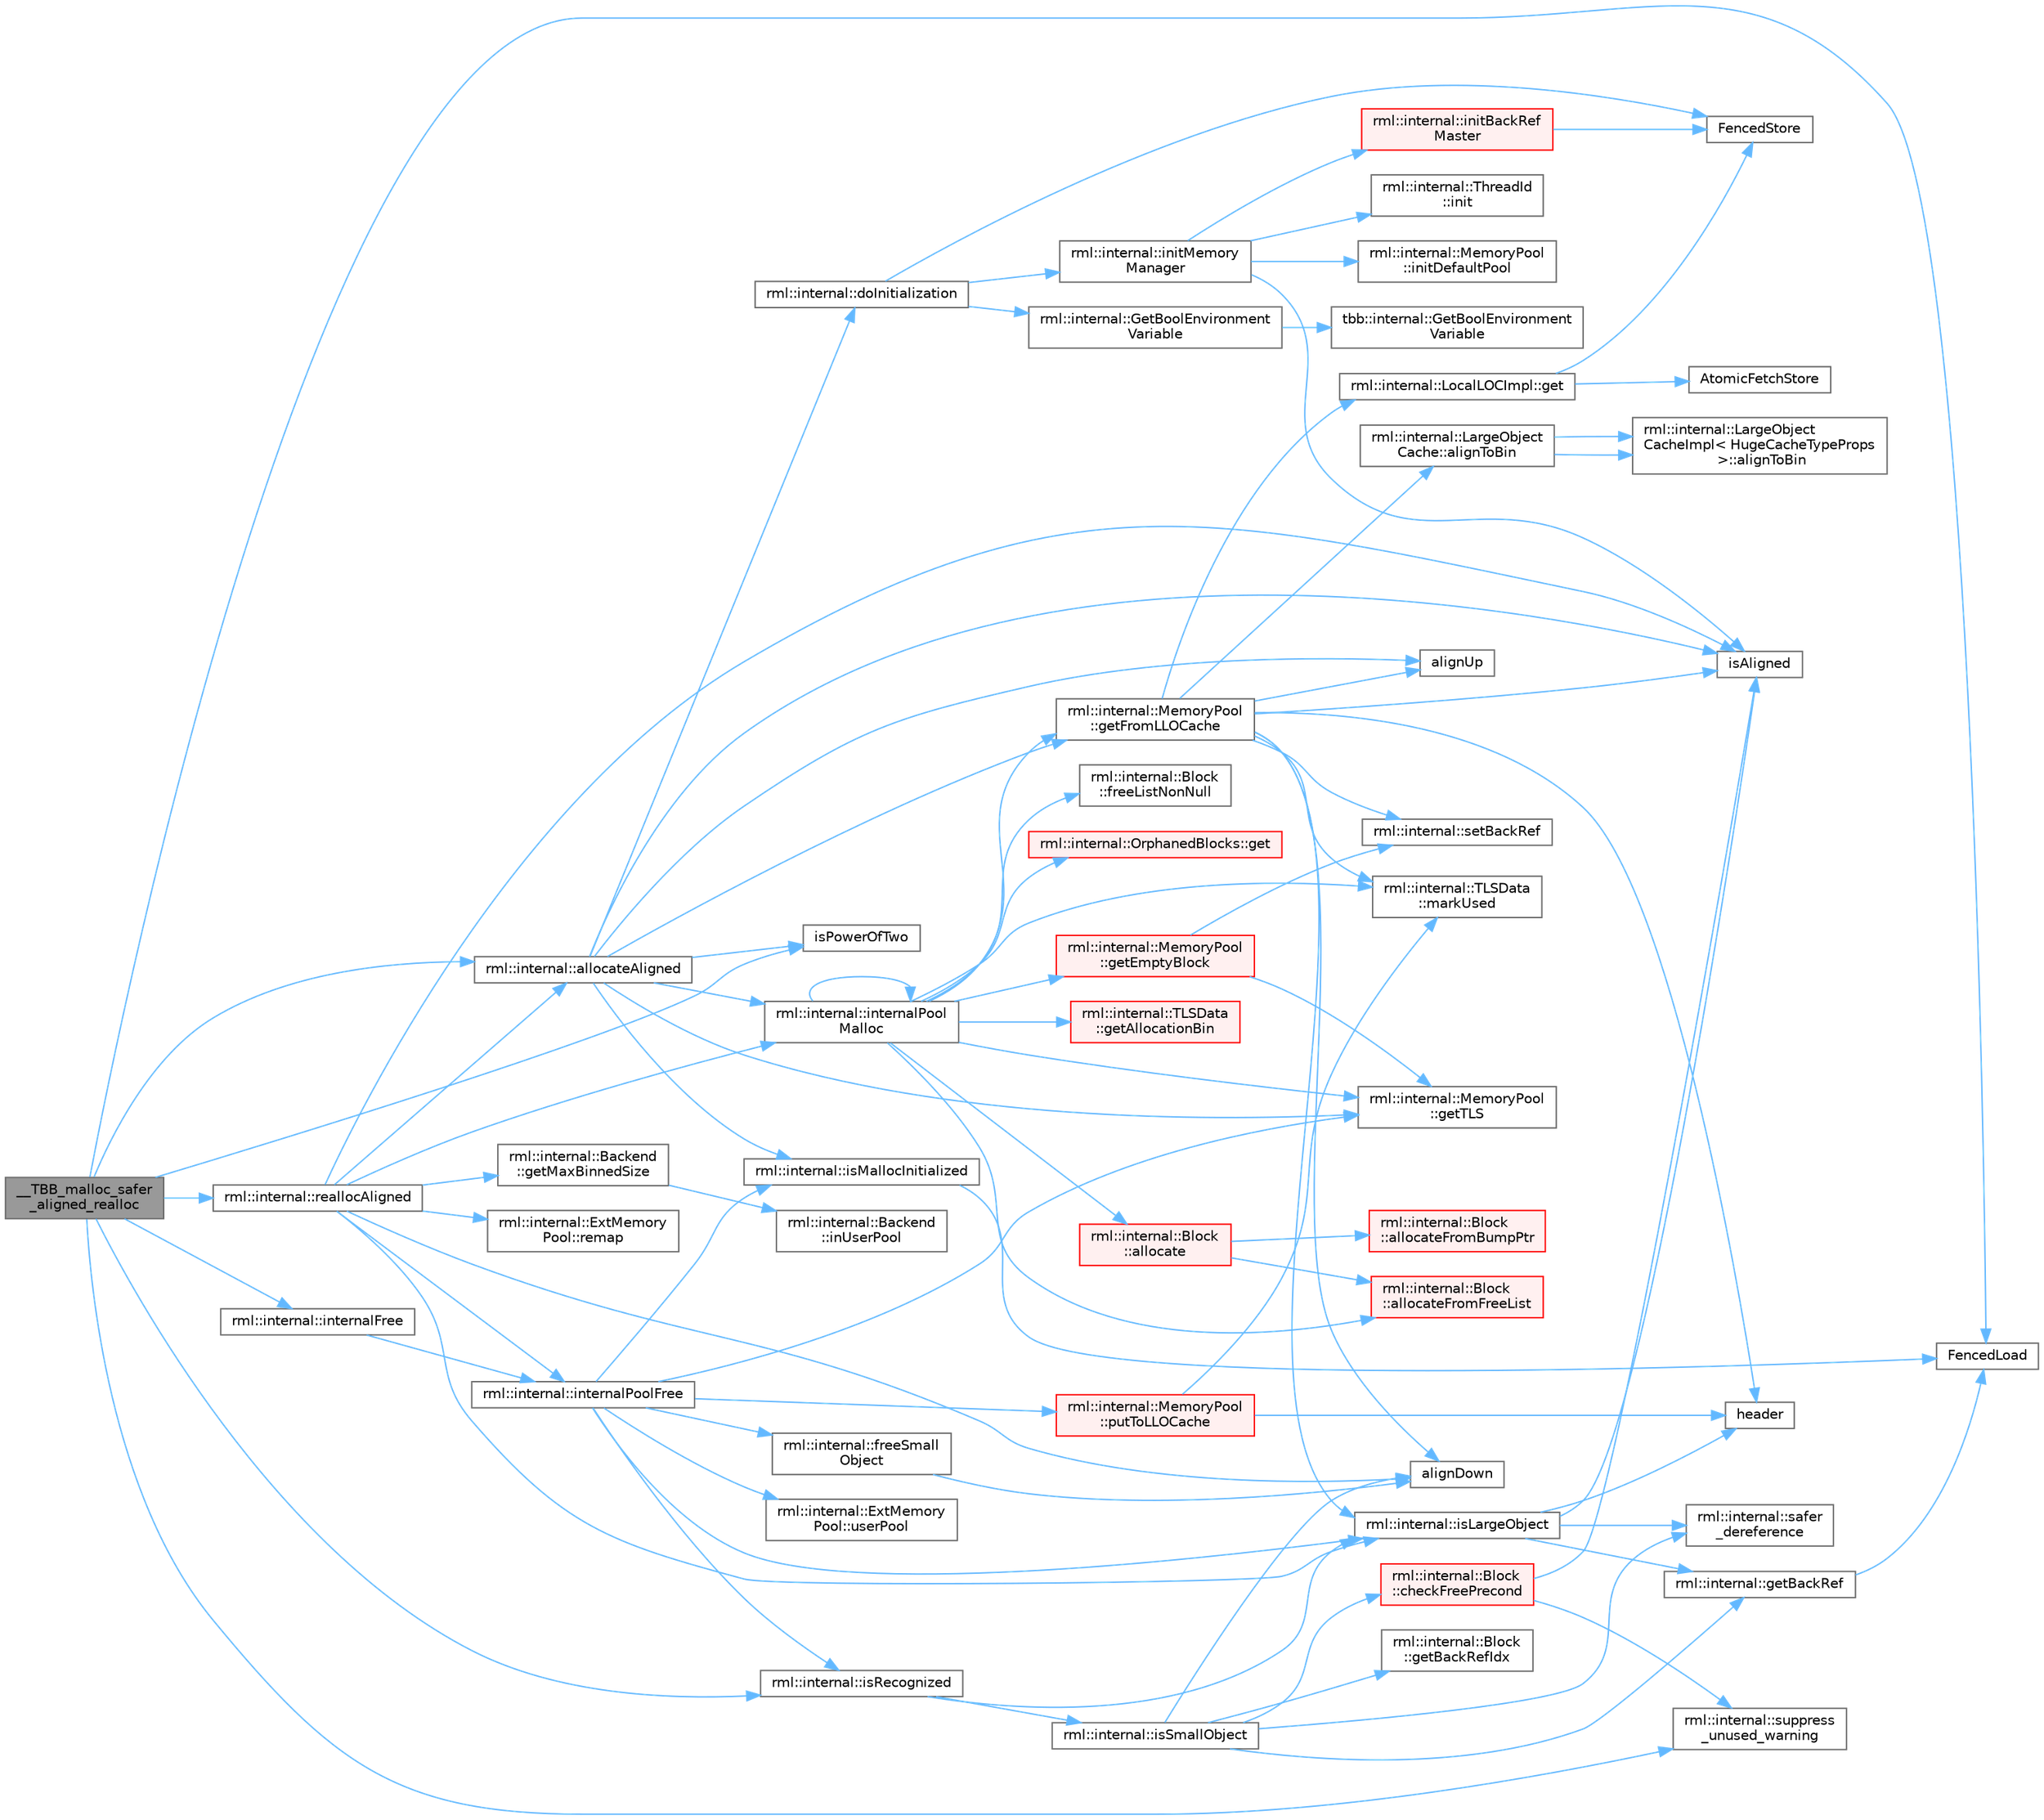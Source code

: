 digraph "__TBB_malloc_safer_aligned_realloc"
{
 // LATEX_PDF_SIZE
  bgcolor="transparent";
  edge [fontname=Helvetica,fontsize=10,labelfontname=Helvetica,labelfontsize=10];
  node [fontname=Helvetica,fontsize=10,shape=box,height=0.2,width=0.4];
  rankdir="LR";
  Node1 [id="Node000001",label="__TBB_malloc_safer\l_aligned_realloc",height=0.2,width=0.4,color="gray40", fillcolor="grey60", style="filled", fontcolor="black",tooltip=" "];
  Node1 -> Node2 [id="edge87_Node000001_Node000002",color="steelblue1",style="solid",tooltip=" "];
  Node2 [id="Node000002",label="rml::internal::allocateAligned",height=0.2,width=0.4,color="grey40", fillcolor="white", style="filled",URL="$namespacerml_1_1internal.html#a8de88aa18618ca387871e41654bef552",tooltip=" "];
  Node2 -> Node3 [id="edge88_Node000002_Node000003",color="steelblue1",style="solid",tooltip=" "];
  Node3 [id="Node000003",label="alignUp",height=0.2,width=0.4,color="grey40", fillcolor="white", style="filled",URL="$shared__utils_8h.html#abf7a0e928f58ffeeefa291f674c30d69",tooltip=" "];
  Node2 -> Node4 [id="edge89_Node000002_Node000004",color="steelblue1",style="solid",tooltip=" "];
  Node4 [id="Node000004",label="rml::internal::doInitialization",height=0.2,width=0.4,color="grey40", fillcolor="white", style="filled",URL="$namespacerml_1_1internal.html#aad59cc02d849210b00c8587544e44e20",tooltip="Ensures that initMemoryManager() is called once and only once."];
  Node4 -> Node5 [id="edge90_Node000004_Node000005",color="steelblue1",style="solid",tooltip=" "];
  Node5 [id="Node000005",label="FencedStore",height=0.2,width=0.4,color="grey40", fillcolor="white", style="filled",URL="$_synchronize_8h.html#a19886ee3899c0a2435ea9840116ea325",tooltip=" "];
  Node4 -> Node6 [id="edge91_Node000004_Node000006",color="steelblue1",style="solid",tooltip=" "];
  Node6 [id="Node000006",label="rml::internal::GetBoolEnvironment\lVariable",height=0.2,width=0.4,color="grey40", fillcolor="white", style="filled",URL="$namespacerml_1_1internal.html#acbf202195ce55902f2237ab9e8de3be5",tooltip=" "];
  Node6 -> Node7 [id="edge92_Node000006_Node000007",color="steelblue1",style="solid",tooltip=" "];
  Node7 [id="Node000007",label="tbb::internal::GetBoolEnvironment\lVariable",height=0.2,width=0.4,color="grey40", fillcolor="white", style="filled",URL="$namespacetbb_1_1internal.html#a97d6c00654cc85d4c072f1a082c8c28a",tooltip=" "];
  Node4 -> Node8 [id="edge93_Node000004_Node000008",color="steelblue1",style="solid",tooltip=" "];
  Node8 [id="Node000008",label="rml::internal::initMemory\lManager",height=0.2,width=0.4,color="grey40", fillcolor="white", style="filled",URL="$namespacerml_1_1internal.html#ab24be00d5e9e602105742c4b1c7903a4",tooltip=" "];
  Node8 -> Node9 [id="edge94_Node000008_Node000009",color="steelblue1",style="solid",tooltip=" "];
  Node9 [id="Node000009",label="rml::internal::ThreadId\l::init",height=0.2,width=0.4,color="grey40", fillcolor="white", style="filled",URL="$classrml_1_1internal_1_1_thread_id.html#a58d4cb2156367a2fc468f6daf5cbded2",tooltip=" "];
  Node8 -> Node10 [id="edge95_Node000008_Node000010",color="steelblue1",style="solid",tooltip=" "];
  Node10 [id="Node000010",label="rml::internal::initBackRef\lMaster",height=0.2,width=0.4,color="red", fillcolor="#FFF0F0", style="filled",URL="$namespacerml_1_1internal.html#a35c262cb0badff1e3b2a9df6357a344a",tooltip=" "];
  Node10 -> Node5 [id="edge96_Node000010_Node000005",color="steelblue1",style="solid",tooltip=" "];
  Node8 -> Node59 [id="edge97_Node000008_Node000059",color="steelblue1",style="solid",tooltip=" "];
  Node59 [id="Node000059",label="rml::internal::MemoryPool\l::initDefaultPool",height=0.2,width=0.4,color="grey40", fillcolor="white", style="filled",URL="$classrml_1_1internal_1_1_memory_pool.html#add7381e97285946d931d763e07dee7e5",tooltip=" "];
  Node8 -> Node29 [id="edge98_Node000008_Node000029",color="steelblue1",style="solid",tooltip=" "];
  Node29 [id="Node000029",label="isAligned",height=0.2,width=0.4,color="grey40", fillcolor="white", style="filled",URL="$_customize_8h.html#a717f2c2c0501922cd654a5ebf49b287e",tooltip=" "];
  Node2 -> Node60 [id="edge99_Node000002_Node000060",color="steelblue1",style="solid",tooltip=" "];
  Node60 [id="Node000060",label="rml::internal::MemoryPool\l::getFromLLOCache",height=0.2,width=0.4,color="grey40", fillcolor="white", style="filled",URL="$classrml_1_1internal_1_1_memory_pool.html#af1f6175add16b2b950447b8b4c6bf491",tooltip=" "];
  Node60 -> Node23 [id="edge100_Node000060_Node000023",color="steelblue1",style="solid",tooltip=" "];
  Node23 [id="Node000023",label="alignDown",height=0.2,width=0.4,color="grey40", fillcolor="white", style="filled",URL="$shared__utils_8h.html#ab3918cd2395835f90b78b96d4e1e2390",tooltip=" "];
  Node60 -> Node61 [id="edge101_Node000060_Node000061",color="steelblue1",style="solid",tooltip=" "];
  Node61 [id="Node000061",label="rml::internal::LargeObject\lCache::alignToBin",height=0.2,width=0.4,color="grey40", fillcolor="white", style="filled",URL="$classrml_1_1internal_1_1_large_object_cache.html#a60b70cf5fd394c20459885fa6f093cb2",tooltip=" "];
  Node61 -> Node62 [id="edge102_Node000061_Node000062",color="steelblue1",style="solid",tooltip=" "];
  Node62 [id="Node000062",label="rml::internal::LargeObject\lCacheImpl\< HugeCacheTypeProps\l \>::alignToBin",height=0.2,width=0.4,color="grey40", fillcolor="white", style="filled",URL="$classrml_1_1internal_1_1_large_object_cache_impl.html#a01f6ac36f886dfe3a705818b82f739ed",tooltip=" "];
  Node61 -> Node62 [id="edge103_Node000061_Node000062",color="steelblue1",style="solid",tooltip=" "];
  Node60 -> Node3 [id="edge104_Node000060_Node000003",color="steelblue1",style="solid",tooltip=" "];
  Node60 -> Node63 [id="edge105_Node000060_Node000063",color="steelblue1",style="solid",tooltip=" "];
  Node63 [id="Node000063",label="rml::internal::LocalLOCImpl::get",height=0.2,width=0.4,color="grey40", fillcolor="white", style="filled",URL="$classrml_1_1internal_1_1_local_l_o_c_impl.html#af40a0514dcc47ac4ceccfea084adb199",tooltip=" "];
  Node63 -> Node64 [id="edge106_Node000063_Node000064",color="steelblue1",style="solid",tooltip=" "];
  Node64 [id="Node000064",label="AtomicFetchStore",height=0.2,width=0.4,color="grey40", fillcolor="white", style="filled",URL="$_synchronize_8h.html#a8f959802bcef862416aed96fe5c6e601",tooltip=" "];
  Node63 -> Node5 [id="edge107_Node000063_Node000005",color="steelblue1",style="solid",tooltip=" "];
  Node60 -> Node65 [id="edge108_Node000060_Node000065",color="steelblue1",style="solid",tooltip=" "];
  Node65 [id="Node000065",label="header",height=0.2,width=0.4,color="grey40", fillcolor="white", style="filled",URL="$cblat1_8f.html#a410931b600854e6dd3e253731606117e",tooltip=" "];
  Node60 -> Node29 [id="edge109_Node000060_Node000029",color="steelblue1",style="solid",tooltip=" "];
  Node60 -> Node66 [id="edge110_Node000060_Node000066",color="steelblue1",style="solid",tooltip=" "];
  Node66 [id="Node000066",label="rml::internal::isLargeObject",height=0.2,width=0.4,color="grey40", fillcolor="white", style="filled",URL="$namespacerml_1_1internal.html#a730f387568a0a522e003dca4246eb393",tooltip=" "];
  Node66 -> Node67 [id="edge111_Node000066_Node000067",color="steelblue1",style="solid",tooltip=" "];
  Node67 [id="Node000067",label="rml::internal::getBackRef",height=0.2,width=0.4,color="grey40", fillcolor="white", style="filled",URL="$namespacerml_1_1internal.html#a674d3a46d675ee1887142a9118f48927",tooltip=" "];
  Node67 -> Node19 [id="edge112_Node000067_Node000019",color="steelblue1",style="solid",tooltip=" "];
  Node19 [id="Node000019",label="FencedLoad",height=0.2,width=0.4,color="grey40", fillcolor="white", style="filled",URL="$_synchronize_8h.html#a0792980ea26344eaf2fc0a4112b5d848",tooltip=" "];
  Node66 -> Node65 [id="edge113_Node000066_Node000065",color="steelblue1",style="solid",tooltip=" "];
  Node66 -> Node29 [id="edge114_Node000066_Node000029",color="steelblue1",style="solid",tooltip=" "];
  Node66 -> Node68 [id="edge115_Node000066_Node000068",color="steelblue1",style="solid",tooltip=" "];
  Node68 [id="Node000068",label="rml::internal::safer\l_dereference",height=0.2,width=0.4,color="grey40", fillcolor="white", style="filled",URL="$namespacerml_1_1internal.html#ad1ffc431b9c2d1e7109a72599d761792",tooltip=" "];
  Node60 -> Node69 [id="edge116_Node000060_Node000069",color="steelblue1",style="solid",tooltip=" "];
  Node69 [id="Node000069",label="rml::internal::TLSData\l::markUsed",height=0.2,width=0.4,color="grey40", fillcolor="white", style="filled",URL="$classrml_1_1internal_1_1_t_l_s_data.html#afabda6a63ddb1942d1d5a7a06f41e2ae",tooltip=" "];
  Node60 -> Node70 [id="edge117_Node000060_Node000070",color="steelblue1",style="solid",tooltip=" "];
  Node70 [id="Node000070",label="rml::internal::setBackRef",height=0.2,width=0.4,color="grey40", fillcolor="white", style="filled",URL="$namespacerml_1_1internal.html#aa5ddbf0f60817126c51b54ca648caf34",tooltip=" "];
  Node2 -> Node71 [id="edge118_Node000002_Node000071",color="steelblue1",style="solid",tooltip=" "];
  Node71 [id="Node000071",label="rml::internal::MemoryPool\l::getTLS",height=0.2,width=0.4,color="grey40", fillcolor="white", style="filled",URL="$classrml_1_1internal_1_1_memory_pool.html#acdf684e1b29c9d00886d97b909798488",tooltip=" "];
  Node2 -> Node72 [id="edge119_Node000002_Node000072",color="steelblue1",style="solid",tooltip=" "];
  Node72 [id="Node000072",label="rml::internal::internalPool\lMalloc",height=0.2,width=0.4,color="grey40", fillcolor="white", style="filled",URL="$namespacerml_1_1internal.html#a341c0310d4c1374c96acc18cd37eba26",tooltip=" "];
  Node72 -> Node73 [id="edge120_Node000072_Node000073",color="steelblue1",style="solid",tooltip=" "];
  Node73 [id="Node000073",label="rml::internal::Block\l::allocate",height=0.2,width=0.4,color="red", fillcolor="#FFF0F0", style="filled",URL="$classrml_1_1internal_1_1_block.html#ab304c726e184fcd2cad31e30306e07ab",tooltip=" "];
  Node73 -> Node74 [id="edge121_Node000073_Node000074",color="steelblue1",style="solid",tooltip=" "];
  Node74 [id="Node000074",label="rml::internal::Block\l::allocateFromBumpPtr",height=0.2,width=0.4,color="red", fillcolor="#FFF0F0", style="filled",URL="$classrml_1_1internal_1_1_block.html#a15badeb7c104a8f860a7375ed648a43e",tooltip=" "];
  Node73 -> Node80 [id="edge122_Node000073_Node000080",color="steelblue1",style="solid",tooltip=" "];
  Node80 [id="Node000080",label="rml::internal::Block\l::allocateFromFreeList",height=0.2,width=0.4,color="red", fillcolor="#FFF0F0", style="filled",URL="$classrml_1_1internal_1_1_block.html#a49c5382153edd22b031869f0a822f9f2",tooltip=" "];
  Node72 -> Node80 [id="edge123_Node000072_Node000080",color="steelblue1",style="solid",tooltip=" "];
  Node72 -> Node82 [id="edge124_Node000072_Node000082",color="steelblue1",style="solid",tooltip=" "];
  Node82 [id="Node000082",label="rml::internal::Block\l::freeListNonNull",height=0.2,width=0.4,color="grey40", fillcolor="white", style="filled",URL="$classrml_1_1internal_1_1_block.html#a624decb3bf1a4f7ab0b66e3ae0fb1324",tooltip=" "];
  Node72 -> Node83 [id="edge125_Node000072_Node000083",color="steelblue1",style="solid",tooltip=" "];
  Node83 [id="Node000083",label="rml::internal::OrphanedBlocks::get",height=0.2,width=0.4,color="red", fillcolor="#FFF0F0", style="filled",URL="$classrml_1_1internal_1_1_orphaned_blocks.html#a3ed9f9cf98cd6c788195e57408c5ed26",tooltip=" "];
  Node72 -> Node84 [id="edge126_Node000072_Node000084",color="steelblue1",style="solid",tooltip=" "];
  Node84 [id="Node000084",label="rml::internal::TLSData\l::getAllocationBin",height=0.2,width=0.4,color="red", fillcolor="#FFF0F0", style="filled",URL="$classrml_1_1internal_1_1_t_l_s_data.html#a26c607a6304c0fa325c6604cf7c767ea",tooltip=" "];
  Node72 -> Node85 [id="edge127_Node000072_Node000085",color="steelblue1",style="solid",tooltip=" "];
  Node85 [id="Node000085",label="rml::internal::MemoryPool\l::getEmptyBlock",height=0.2,width=0.4,color="red", fillcolor="#FFF0F0", style="filled",URL="$classrml_1_1internal_1_1_memory_pool.html#a16261e62d2c6418981ade9a7ea23d5d0",tooltip=" "];
  Node85 -> Node71 [id="edge128_Node000085_Node000071",color="steelblue1",style="solid",tooltip=" "];
  Node85 -> Node70 [id="edge129_Node000085_Node000070",color="steelblue1",style="solid",tooltip=" "];
  Node72 -> Node60 [id="edge130_Node000072_Node000060",color="steelblue1",style="solid",tooltip=" "];
  Node72 -> Node71 [id="edge131_Node000072_Node000071",color="steelblue1",style="solid",tooltip=" "];
  Node72 -> Node72 [id="edge132_Node000072_Node000072",color="steelblue1",style="solid",tooltip=" "];
  Node72 -> Node69 [id="edge133_Node000072_Node000069",color="steelblue1",style="solid",tooltip=" "];
  Node2 -> Node29 [id="edge134_Node000002_Node000029",color="steelblue1",style="solid",tooltip=" "];
  Node2 -> Node89 [id="edge135_Node000002_Node000089",color="steelblue1",style="solid",tooltip=" "];
  Node89 [id="Node000089",label="rml::internal::isMallocInitialized",height=0.2,width=0.4,color="grey40", fillcolor="white", style="filled",URL="$namespacerml_1_1internal.html#a61c4d632ea815cbeea8ed0ee72e06ac7",tooltip=" "];
  Node89 -> Node19 [id="edge136_Node000089_Node000019",color="steelblue1",style="solid",tooltip=" "];
  Node2 -> Node90 [id="edge137_Node000002_Node000090",color="steelblue1",style="solid",tooltip=" "];
  Node90 [id="Node000090",label="isPowerOfTwo",height=0.2,width=0.4,color="grey40", fillcolor="white", style="filled",URL="$_customize_8h.html#acd7827300d6ae7b109ba374f9fd9e7dd",tooltip=" "];
  Node1 -> Node19 [id="edge138_Node000001_Node000019",color="steelblue1",style="solid",tooltip=" "];
  Node1 -> Node91 [id="edge139_Node000001_Node000091",color="steelblue1",style="solid",tooltip=" "];
  Node91 [id="Node000091",label="rml::internal::internalFree",height=0.2,width=0.4,color="grey40", fillcolor="white", style="filled",URL="$namespacerml_1_1internal.html#a91eeaa067e3fdf5618b5a65b8b368231",tooltip=" "];
  Node91 -> Node92 [id="edge140_Node000091_Node000092",color="steelblue1",style="solid",tooltip=" "];
  Node92 [id="Node000092",label="rml::internal::internalPoolFree",height=0.2,width=0.4,color="grey40", fillcolor="white", style="filled",URL="$namespacerml_1_1internal.html#a8bff2023b8463f38317c75980f21e0db",tooltip=" "];
  Node92 -> Node93 [id="edge141_Node000092_Node000093",color="steelblue1",style="solid",tooltip=" "];
  Node93 [id="Node000093",label="rml::internal::freeSmall\lObject",height=0.2,width=0.4,color="grey40", fillcolor="white", style="filled",URL="$namespacerml_1_1internal.html#adeac248637575859a6e8f733ba15060e",tooltip=" "];
  Node93 -> Node23 [id="edge142_Node000093_Node000023",color="steelblue1",style="solid",tooltip=" "];
  Node92 -> Node71 [id="edge143_Node000092_Node000071",color="steelblue1",style="solid",tooltip=" "];
  Node92 -> Node66 [id="edge144_Node000092_Node000066",color="steelblue1",style="solid",tooltip=" "];
  Node92 -> Node89 [id="edge145_Node000092_Node000089",color="steelblue1",style="solid",tooltip=" "];
  Node92 -> Node94 [id="edge146_Node000092_Node000094",color="steelblue1",style="solid",tooltip=" "];
  Node94 [id="Node000094",label="rml::internal::isRecognized",height=0.2,width=0.4,color="grey40", fillcolor="white", style="filled",URL="$namespacerml_1_1internal.html#abe52e5f71a9571929c11e06738d0864f",tooltip=" "];
  Node94 -> Node66 [id="edge147_Node000094_Node000066",color="steelblue1",style="solid",tooltip=" "];
  Node94 -> Node95 [id="edge148_Node000094_Node000095",color="steelblue1",style="solid",tooltip=" "];
  Node95 [id="Node000095",label="rml::internal::isSmallObject",height=0.2,width=0.4,color="grey40", fillcolor="white", style="filled",URL="$namespacerml_1_1internal.html#a44371ad68e0e7931776e8e128764ae79",tooltip=" "];
  Node95 -> Node23 [id="edge149_Node000095_Node000023",color="steelblue1",style="solid",tooltip=" "];
  Node95 -> Node96 [id="edge150_Node000095_Node000096",color="steelblue1",style="solid",tooltip=" "];
  Node96 [id="Node000096",label="rml::internal::Block\l::checkFreePrecond",height=0.2,width=0.4,color="red", fillcolor="#FFF0F0", style="filled",URL="$classrml_1_1internal_1_1_block.html#adb4bc8e99527a3f6f6c0252fd7d550f8",tooltip=" "];
  Node96 -> Node29 [id="edge151_Node000096_Node000029",color="steelblue1",style="solid",tooltip=" "];
  Node96 -> Node100 [id="edge152_Node000096_Node000100",color="steelblue1",style="solid",tooltip=" "];
  Node100 [id="Node000100",label="rml::internal::suppress\l_unused_warning",height=0.2,width=0.4,color="grey40", fillcolor="white", style="filled",URL="$namespacerml_1_1internal.html#acf3df9c7e1c2baec44e3dab2d8f1ee42",tooltip="Utility template function to prevent \"unused\" warnings by various compilers."];
  Node95 -> Node67 [id="edge153_Node000095_Node000067",color="steelblue1",style="solid",tooltip=" "];
  Node95 -> Node101 [id="edge154_Node000095_Node000101",color="steelblue1",style="solid",tooltip=" "];
  Node101 [id="Node000101",label="rml::internal::Block\l::getBackRefIdx",height=0.2,width=0.4,color="grey40", fillcolor="white", style="filled",URL="$classrml_1_1internal_1_1_block.html#a3e5bded9feaecc0d3c5cacb5e859aa63",tooltip=" "];
  Node95 -> Node68 [id="edge155_Node000095_Node000068",color="steelblue1",style="solid",tooltip=" "];
  Node92 -> Node102 [id="edge156_Node000092_Node000102",color="steelblue1",style="solid",tooltip=" "];
  Node102 [id="Node000102",label="rml::internal::MemoryPool\l::putToLLOCache",height=0.2,width=0.4,color="red", fillcolor="#FFF0F0", style="filled",URL="$classrml_1_1internal_1_1_memory_pool.html#aedf33ac6b570a3847f86ad528de00149",tooltip=" "];
  Node102 -> Node65 [id="edge157_Node000102_Node000065",color="steelblue1",style="solid",tooltip=" "];
  Node102 -> Node69 [id="edge158_Node000102_Node000069",color="steelblue1",style="solid",tooltip=" "];
  Node92 -> Node105 [id="edge159_Node000092_Node000105",color="steelblue1",style="solid",tooltip=" "];
  Node105 [id="Node000105",label="rml::internal::ExtMemory\lPool::userPool",height=0.2,width=0.4,color="grey40", fillcolor="white", style="filled",URL="$structrml_1_1internal_1_1_ext_memory_pool.html#a6f02801fa5ba692cf62457c0a80079cc",tooltip=" "];
  Node1 -> Node90 [id="edge160_Node000001_Node000090",color="steelblue1",style="solid",tooltip=" "];
  Node1 -> Node94 [id="edge161_Node000001_Node000094",color="steelblue1",style="solid",tooltip=" "];
  Node1 -> Node106 [id="edge162_Node000001_Node000106",color="steelblue1",style="solid",tooltip=" "];
  Node106 [id="Node000106",label="rml::internal::reallocAligned",height=0.2,width=0.4,color="grey40", fillcolor="white", style="filled",URL="$namespacerml_1_1internal.html#a288f89b97757684760f283c91dbe8add",tooltip=" "];
  Node106 -> Node23 [id="edge163_Node000106_Node000023",color="steelblue1",style="solid",tooltip=" "];
  Node106 -> Node2 [id="edge164_Node000106_Node000002",color="steelblue1",style="solid",tooltip=" "];
  Node106 -> Node36 [id="edge165_Node000106_Node000036",color="steelblue1",style="solid",tooltip=" "];
  Node36 [id="Node000036",label="rml::internal::Backend\l::getMaxBinnedSize",height=0.2,width=0.4,color="grey40", fillcolor="white", style="filled",URL="$classrml_1_1internal_1_1_backend.html#af7f29ce80d57a9417ba3abaa156a5959",tooltip=" "];
  Node36 -> Node37 [id="edge166_Node000036_Node000037",color="steelblue1",style="solid",tooltip=" "];
  Node37 [id="Node000037",label="rml::internal::Backend\l::inUserPool",height=0.2,width=0.4,color="grey40", fillcolor="white", style="filled",URL="$classrml_1_1internal_1_1_backend.html#a0d970b8baf9c882ee49d4467b88fcd3b",tooltip=" "];
  Node106 -> Node92 [id="edge167_Node000106_Node000092",color="steelblue1",style="solid",tooltip=" "];
  Node106 -> Node72 [id="edge168_Node000106_Node000072",color="steelblue1",style="solid",tooltip=" "];
  Node106 -> Node29 [id="edge169_Node000106_Node000029",color="steelblue1",style="solid",tooltip=" "];
  Node106 -> Node66 [id="edge170_Node000106_Node000066",color="steelblue1",style="solid",tooltip=" "];
  Node106 -> Node107 [id="edge171_Node000106_Node000107",color="steelblue1",style="solid",tooltip=" "];
  Node107 [id="Node000107",label="rml::internal::ExtMemory\lPool::remap",height=0.2,width=0.4,color="grey40", fillcolor="white", style="filled",URL="$structrml_1_1internal_1_1_ext_memory_pool.html#affe492c8041681b5fef472d5cd2f694e",tooltip=" "];
  Node1 -> Node100 [id="edge172_Node000001_Node000100",color="steelblue1",style="solid",tooltip=" "];
}
